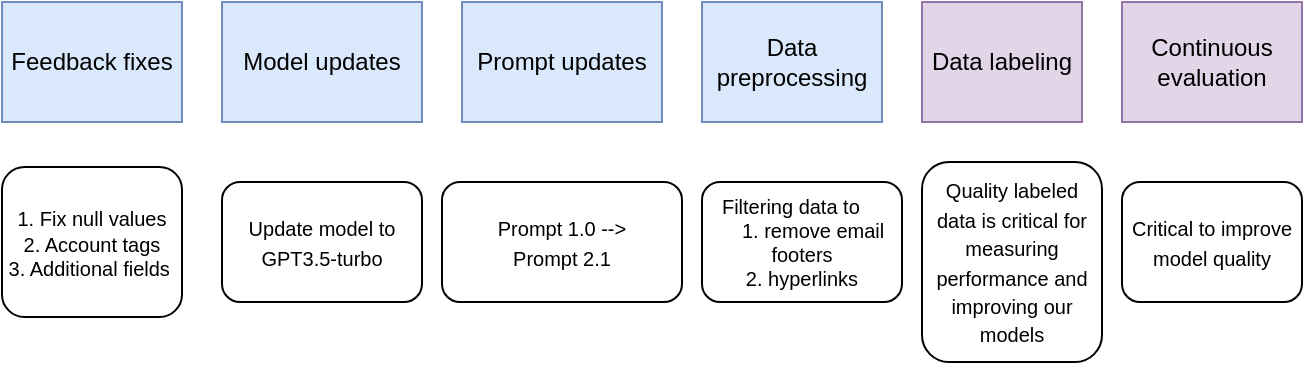 <mxfile version="21.1.6" type="github">
  <diagram name="Page-1" id="idsUtsZRdNw0L_9zb5hp">
    <mxGraphModel dx="746" dy="413" grid="1" gridSize="10" guides="1" tooltips="1" connect="1" arrows="1" fold="1" page="1" pageScale="1" pageWidth="850" pageHeight="1100" math="0" shadow="0">
      <root>
        <mxCell id="0" />
        <mxCell id="1" parent="0" />
        <mxCell id="yvxEEcboRI64XdUSQLUt-1" value="Feedback fixes" style="rounded=0;whiteSpace=wrap;html=1;fillColor=#dae8fc;strokeColor=#6c8ebf;" vertex="1" parent="1">
          <mxGeometry x="110" y="220" width="90" height="60" as="geometry" />
        </mxCell>
        <mxCell id="yvxEEcboRI64XdUSQLUt-4" value="Model updates" style="rounded=0;whiteSpace=wrap;html=1;fillColor=#dae8fc;strokeColor=#6c8ebf;" vertex="1" parent="1">
          <mxGeometry x="220" y="220" width="100" height="60" as="geometry" />
        </mxCell>
        <mxCell id="yvxEEcboRI64XdUSQLUt-5" value="Prompt updates" style="rounded=0;whiteSpace=wrap;html=1;fillColor=#dae8fc;strokeColor=#6c8ebf;" vertex="1" parent="1">
          <mxGeometry x="340" y="220" width="100" height="60" as="geometry" />
        </mxCell>
        <mxCell id="yvxEEcboRI64XdUSQLUt-7" value="Data &lt;br&gt;preprocessing" style="rounded=0;whiteSpace=wrap;html=1;fillColor=#dae8fc;strokeColor=#6c8ebf;" vertex="1" parent="1">
          <mxGeometry x="460" y="220" width="90" height="60" as="geometry" />
        </mxCell>
        <mxCell id="yvxEEcboRI64XdUSQLUt-8" value="Data labeling" style="rounded=0;whiteSpace=wrap;html=1;fillColor=#e1d5e7;strokeColor=#9673a6;" vertex="1" parent="1">
          <mxGeometry x="570" y="220" width="80" height="60" as="geometry" />
        </mxCell>
        <mxCell id="yvxEEcboRI64XdUSQLUt-9" value="Continuous evaluation" style="rounded=0;whiteSpace=wrap;html=1;fillColor=#e1d5e7;strokeColor=#9673a6;" vertex="1" parent="1">
          <mxGeometry x="670" y="220" width="90" height="60" as="geometry" />
        </mxCell>
        <mxCell id="yvxEEcboRI64XdUSQLUt-11" value="&lt;div style=&quot;&quot;&gt;&lt;span style=&quot;font-size: 10px; background-color: initial;&quot;&gt;1. Fix null values&lt;/span&gt;&lt;/div&gt;&lt;font style=&quot;font-size: 10px;&quot;&gt;&lt;div style=&quot;&quot;&gt;&lt;span style=&quot;background-color: initial;&quot;&gt;2. Account tags&lt;/span&gt;&lt;/div&gt;&lt;div style=&quot;&quot;&gt;&lt;span style=&quot;background-color: initial;&quot;&gt;3. Additional fields&amp;nbsp;&lt;/span&gt;&lt;/div&gt;&lt;/font&gt;" style="rounded=1;whiteSpace=wrap;html=1;align=center;" vertex="1" parent="1">
          <mxGeometry x="110" y="302.5" width="90" height="75" as="geometry" />
        </mxCell>
        <mxCell id="yvxEEcboRI64XdUSQLUt-13" value="&lt;font style=&quot;font-size: 10px;&quot;&gt;Update model to GPT3.5-turbo&lt;/font&gt;" style="rounded=1;whiteSpace=wrap;html=1;" vertex="1" parent="1">
          <mxGeometry x="220" y="310" width="100" height="60" as="geometry" />
        </mxCell>
        <mxCell id="yvxEEcboRI64XdUSQLUt-14" value="&lt;font style=&quot;font-size: 10px;&quot;&gt;Prompt 1.0 --&amp;gt;&lt;br&gt;Prompt 2.1&lt;/font&gt;" style="rounded=1;whiteSpace=wrap;html=1;align=center;" vertex="1" parent="1">
          <mxGeometry x="330" y="310" width="120" height="60" as="geometry" />
        </mxCell>
        <mxCell id="yvxEEcboRI64XdUSQLUt-15" value="&lt;div style=&quot;font-size: 10px;&quot;&gt;&lt;span style=&quot;background-color: initial;&quot;&gt;&lt;font style=&quot;font-size: 10px;&quot;&gt;Filtering data to&amp;nbsp; &amp;nbsp;&amp;nbsp;&lt;/font&gt;&lt;/span&gt;&lt;/div&gt;&lt;div style=&quot;font-size: 10px;&quot;&gt;&lt;span style=&quot;background-color: initial;&quot;&gt;&lt;font style=&quot;font-size: 10px;&quot;&gt;&amp;nbsp; &amp;nbsp; 1. remove email footers&lt;/font&gt;&lt;/span&gt;&lt;/div&gt;&lt;div style=&quot;font-size: 10px;&quot;&gt;&lt;span style=&quot;background-color: initial;&quot;&gt;&lt;font style=&quot;font-size: 10px;&quot;&gt;2. hyperlinks&lt;/font&gt;&lt;/span&gt;&lt;/div&gt;" style="rounded=1;whiteSpace=wrap;html=1;align=center;" vertex="1" parent="1">
          <mxGeometry x="460" y="310" width="100" height="60" as="geometry" />
        </mxCell>
        <mxCell id="yvxEEcboRI64XdUSQLUt-16" value="&lt;font style=&quot;font-size: 10px;&quot;&gt;Quality labeled data is critical for measuring performance and improving our models&lt;/font&gt;" style="rounded=1;whiteSpace=wrap;html=1;" vertex="1" parent="1">
          <mxGeometry x="570" y="300" width="90" height="100" as="geometry" />
        </mxCell>
        <mxCell id="yvxEEcboRI64XdUSQLUt-17" value="&lt;font style=&quot;font-size: 10px;&quot;&gt;Critical to improve model quality&lt;/font&gt;" style="rounded=1;whiteSpace=wrap;html=1;" vertex="1" parent="1">
          <mxGeometry x="670" y="310" width="90" height="60" as="geometry" />
        </mxCell>
      </root>
    </mxGraphModel>
  </diagram>
</mxfile>
